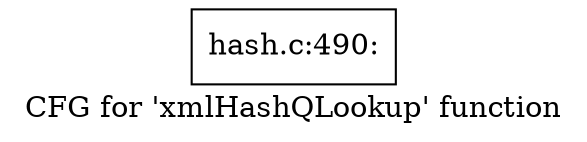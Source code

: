 digraph "CFG for 'xmlHashQLookup' function" {
	label="CFG for 'xmlHashQLookup' function";

	Node0x55c4696b7950 [shape=record,label="{hash.c:490:}"];
}
